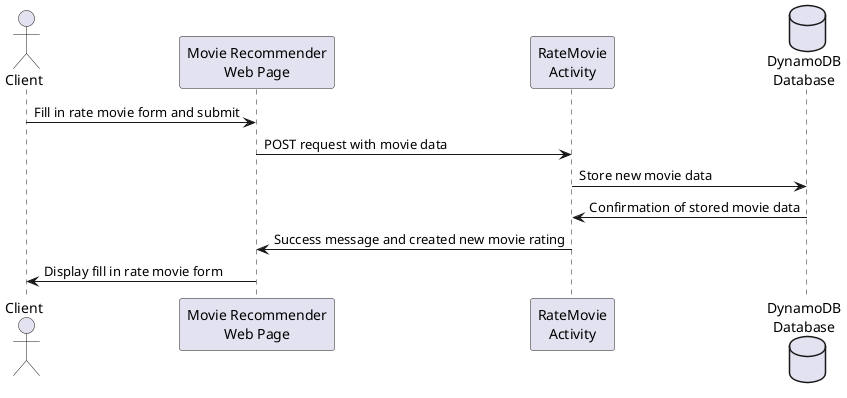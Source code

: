 @startuml
actor Client
participant "Movie Recommender\nWeb Page" as WebPage
participant "RateMovie\nActivity" as Endpoint
database "DynamoDB\nDatabase" as Database

Client -> WebPage: Fill in rate movie form and submit
WebPage -> Endpoint: POST request with movie data
Endpoint -> Database: Store new movie data
Database -> Endpoint: Confirmation of stored movie data
Endpoint -> WebPage: Success message and created new movie rating
WebPage -> Client: Display fill in rate movie form
@enduml